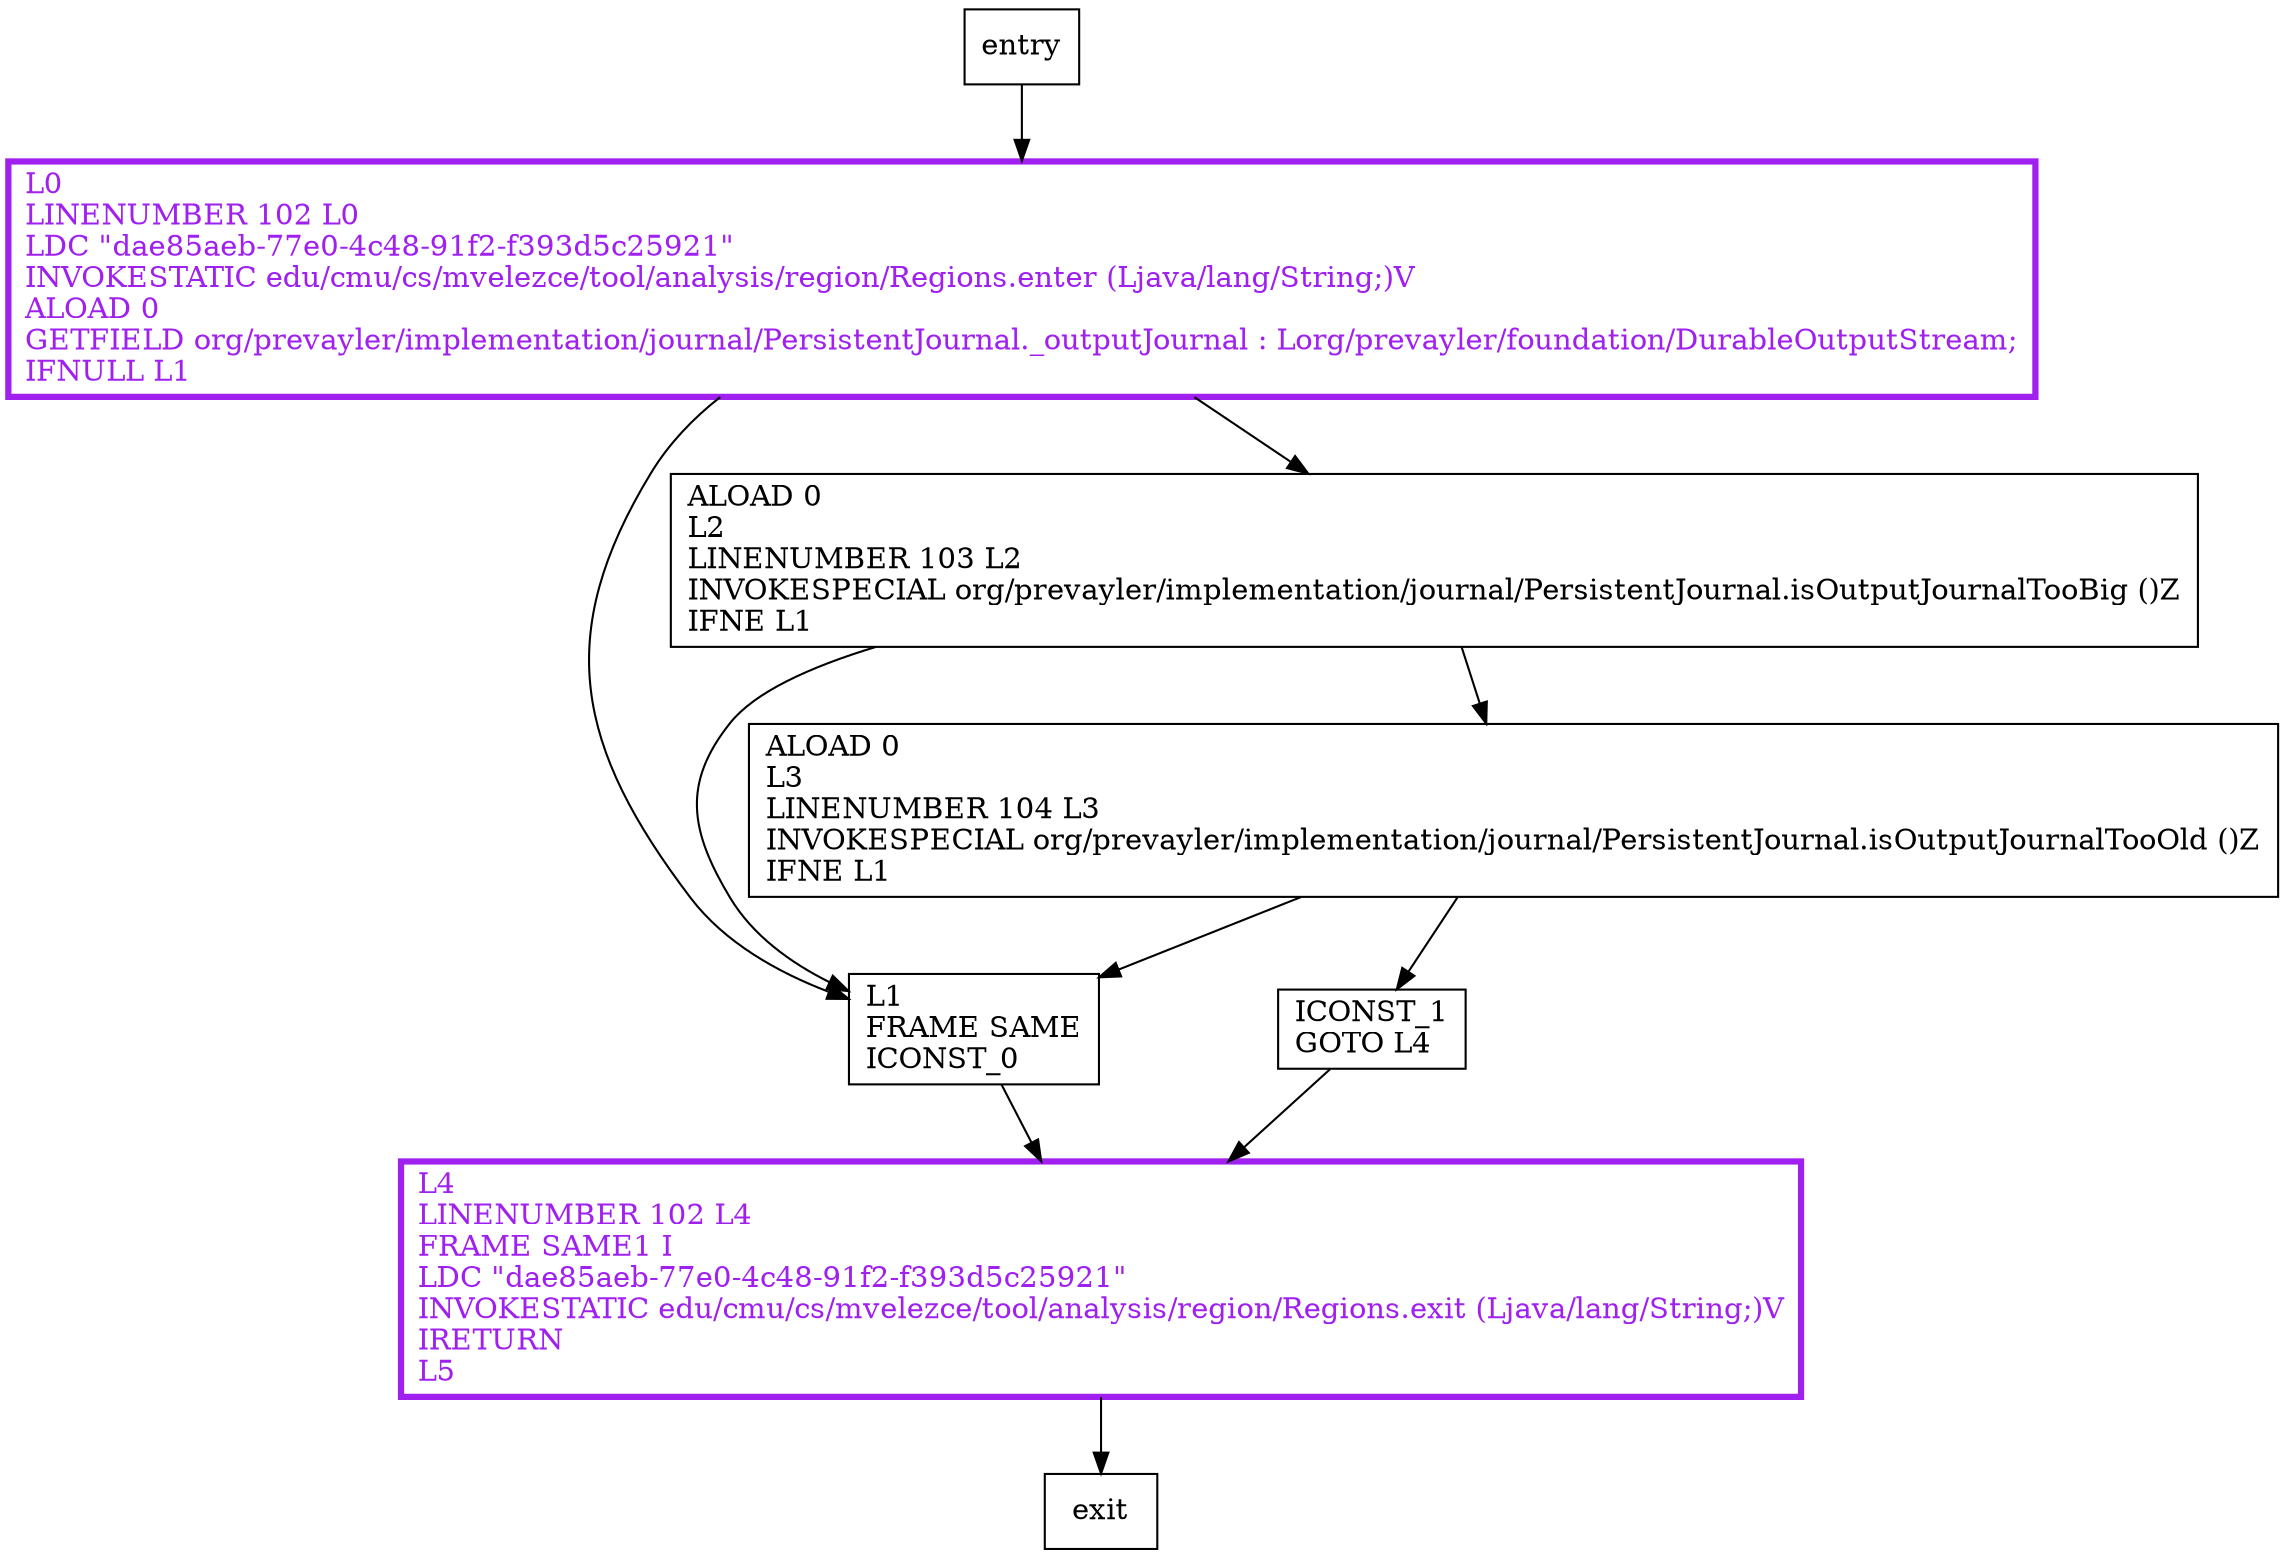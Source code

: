 digraph isOutputJournalStillValid {
node [shape=record];
1380924218 [label="L4\lLINENUMBER 102 L4\lFRAME SAME1 I\lLDC \"dae85aeb-77e0-4c48-91f2-f393d5c25921\"\lINVOKESTATIC edu/cmu/cs/mvelezce/tool/analysis/region/Regions.exit (Ljava/lang/String;)V\lIRETURN\lL5\l"];
46453164 [label="L1\lFRAME SAME\lICONST_0\l"];
2131597042 [label="ALOAD 0\lL2\lLINENUMBER 103 L2\lINVOKESPECIAL org/prevayler/implementation/journal/PersistentJournal.isOutputJournalTooBig ()Z\lIFNE L1\l"];
1415289182 [label="ALOAD 0\lL3\lLINENUMBER 104 L3\lINVOKESPECIAL org/prevayler/implementation/journal/PersistentJournal.isOutputJournalTooOld ()Z\lIFNE L1\l"];
1990385139 [label="ICONST_1\lGOTO L4\l"];
909282611 [label="L0\lLINENUMBER 102 L0\lLDC \"dae85aeb-77e0-4c48-91f2-f393d5c25921\"\lINVOKESTATIC edu/cmu/cs/mvelezce/tool/analysis/region/Regions.enter (Ljava/lang/String;)V\lALOAD 0\lGETFIELD org/prevayler/implementation/journal/PersistentJournal._outputJournal : Lorg/prevayler/foundation/DurableOutputStream;\lIFNULL L1\l"];
entry;
exit;
entry -> 909282611;
1380924218 -> exit;
46453164 -> 1380924218;
2131597042 -> 46453164;
2131597042 -> 1415289182;
1415289182 -> 46453164;
1415289182 -> 1990385139;
1990385139 -> 1380924218;
909282611 -> 46453164;
909282611 -> 2131597042;
1380924218[fontcolor="purple", penwidth=3, color="purple"];
909282611[fontcolor="purple", penwidth=3, color="purple"];
}
